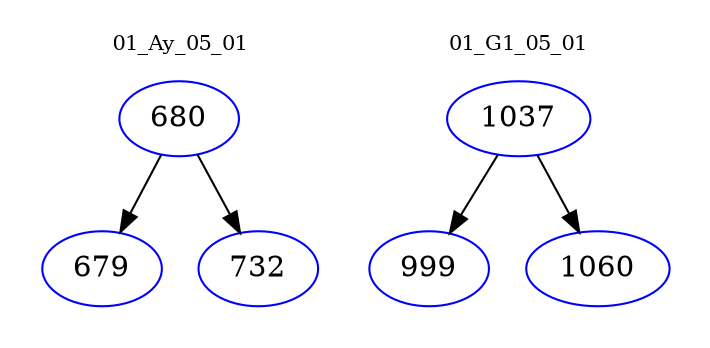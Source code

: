 digraph{
subgraph cluster_0 {
color = white
label = "01_Ay_05_01";
fontsize=10;
T0_680 [label="680", color="blue"]
T0_680 -> T0_679 [color="black"]
T0_679 [label="679", color="blue"]
T0_680 -> T0_732 [color="black"]
T0_732 [label="732", color="blue"]
}
subgraph cluster_1 {
color = white
label = "01_G1_05_01";
fontsize=10;
T1_1037 [label="1037", color="blue"]
T1_1037 -> T1_999 [color="black"]
T1_999 [label="999", color="blue"]
T1_1037 -> T1_1060 [color="black"]
T1_1060 [label="1060", color="blue"]
}
}
